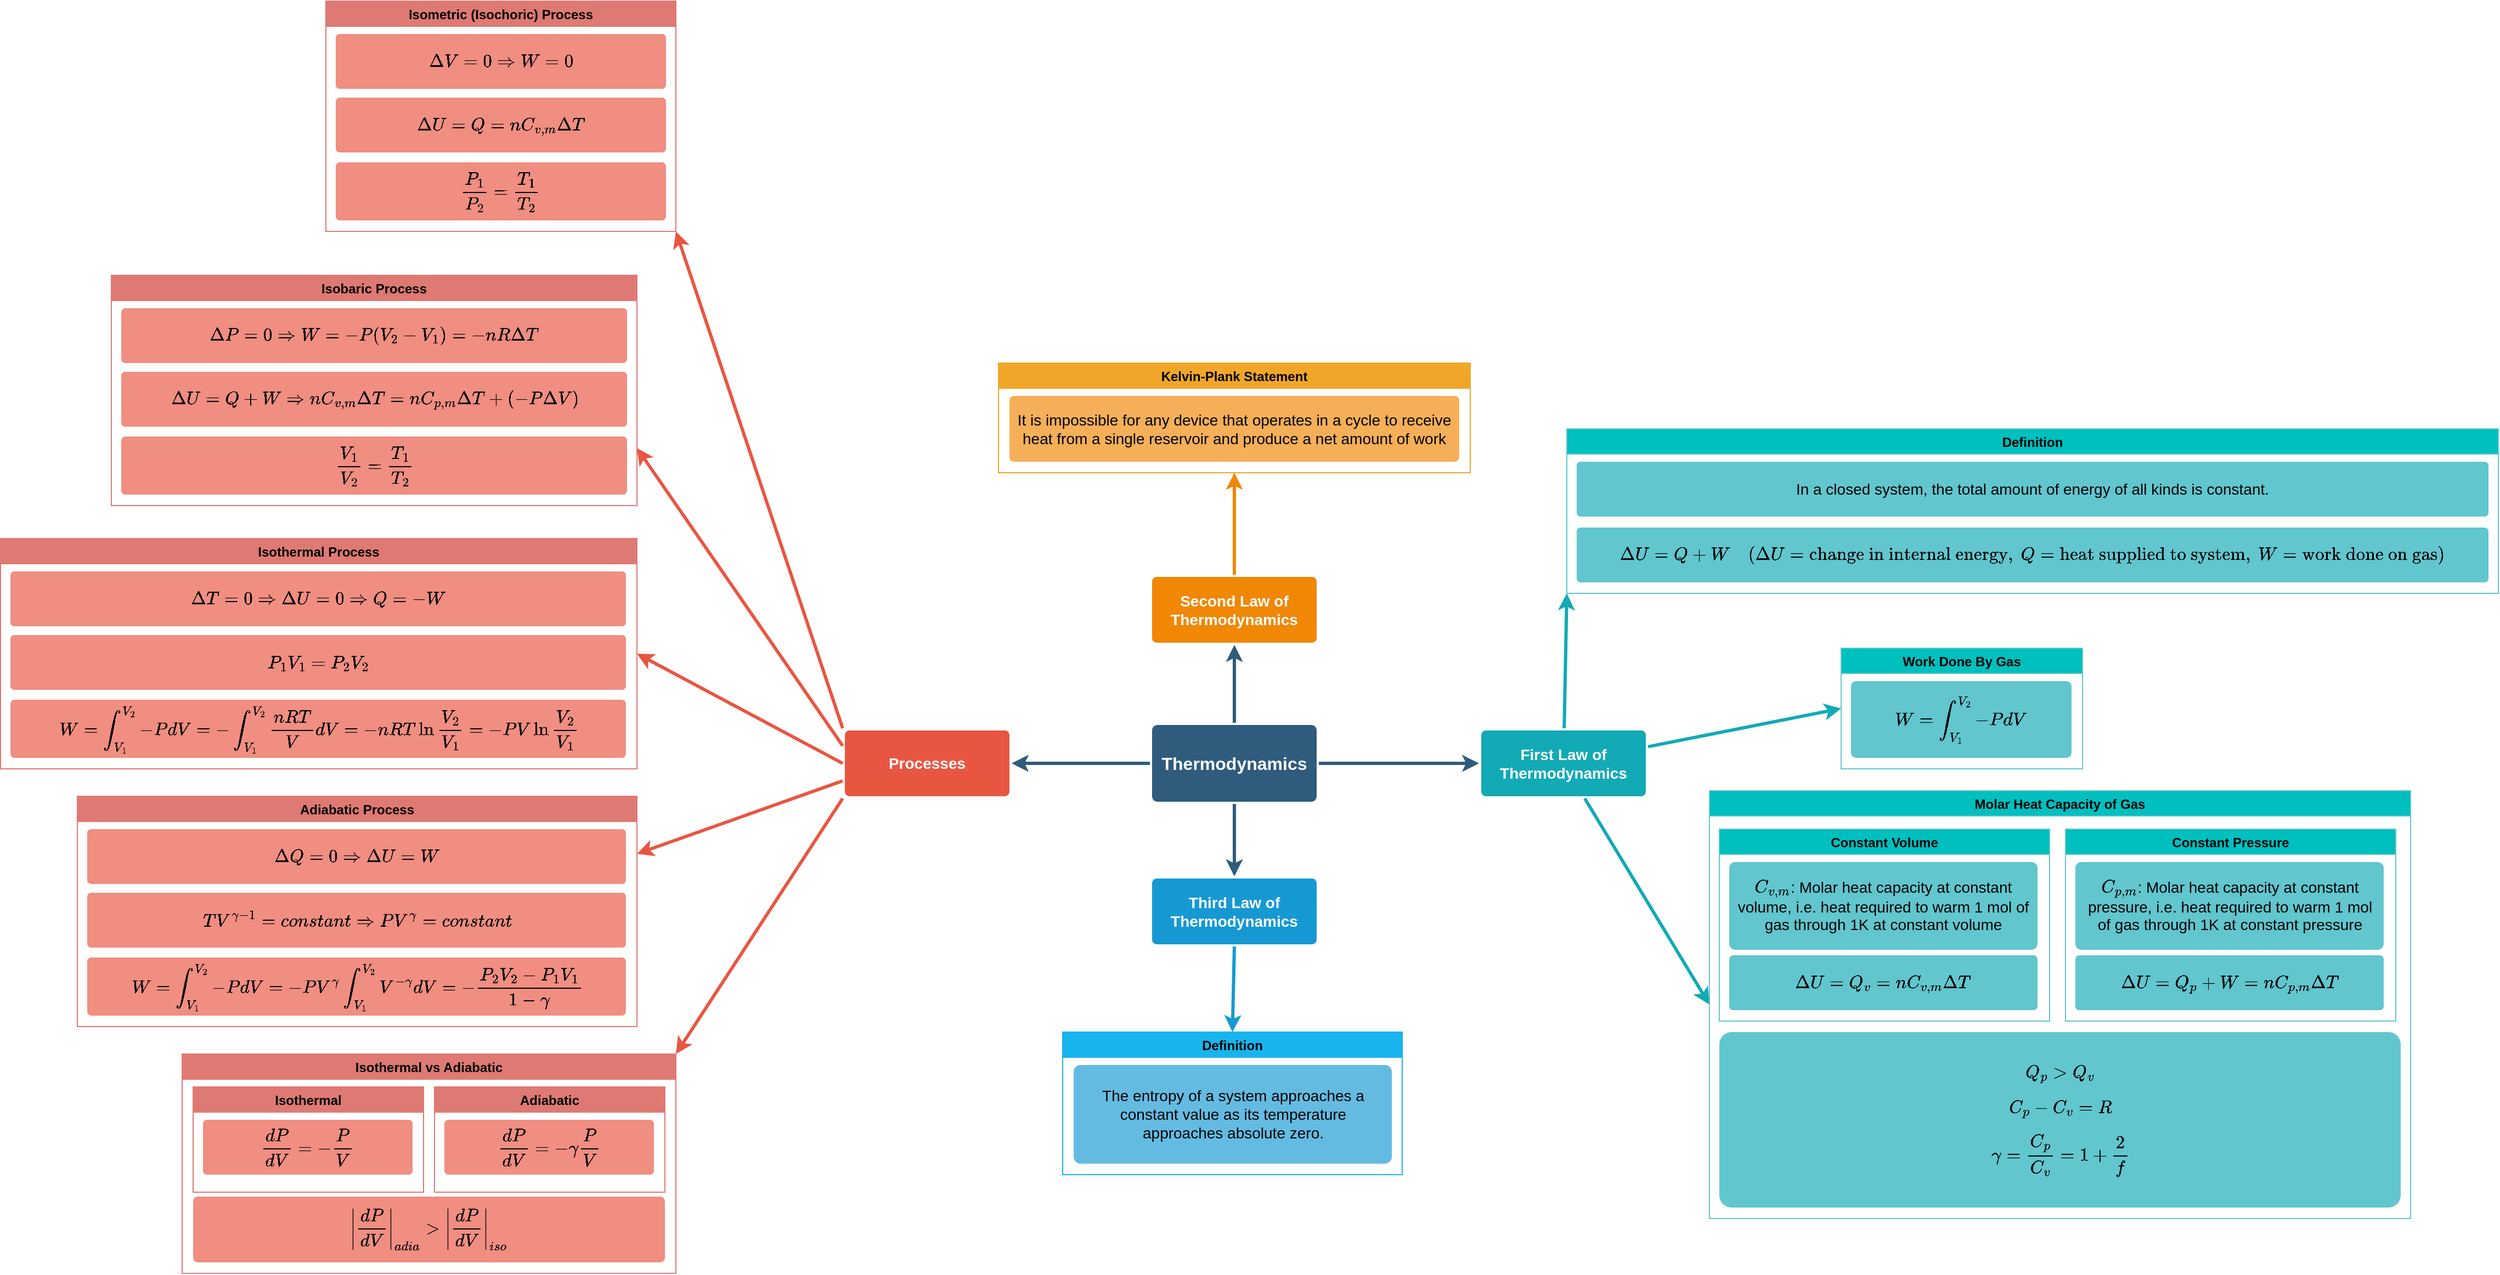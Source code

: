 <mxfile>
    <diagram id="y0169RmewVjI8FdbrE21" name="Page-1">
        <mxGraphModel dx="3440" dy="2306" grid="1" gridSize="10" guides="1" tooltips="1" connect="1" arrows="1" fold="1" page="1" pageScale="1" pageWidth="1169" pageHeight="827" math="1" shadow="0">
            <root>
                <mxCell id="0"/>
                <mxCell id="1" parent="0"/>
                <mxCell id="2" value="" style="edgeStyle=none;rounded=0;jumpStyle=none;html=1;shadow=0;labelBackgroundColor=none;startArrow=none;startFill=0;endArrow=classic;endFill=1;jettySize=auto;orthogonalLoop=1;strokeColor=#2F5B7C;strokeWidth=3;fontFamily=Helvetica;fontSize=16;fontColor=#23445D;spacing=5;" parent="1" source="6" target="21" edge="1">
                    <mxGeometry relative="1" as="geometry"/>
                </mxCell>
                <mxCell id="3" value="" style="edgeStyle=none;rounded=0;jumpStyle=none;html=1;shadow=0;labelBackgroundColor=none;startArrow=none;startFill=0;endArrow=classic;endFill=1;jettySize=auto;orthogonalLoop=1;strokeColor=#2F5B7C;strokeWidth=3;fontFamily=Helvetica;fontSize=16;fontColor=#23445D;spacing=5;" parent="1" source="6" target="28" edge="1">
                    <mxGeometry relative="1" as="geometry"/>
                </mxCell>
                <mxCell id="5" value="" style="edgeStyle=none;rounded=0;jumpStyle=none;html=1;shadow=0;labelBackgroundColor=none;startArrow=none;startFill=0;endArrow=classic;endFill=1;jettySize=auto;orthogonalLoop=1;strokeColor=#2F5B7C;strokeWidth=3;fontFamily=Helvetica;fontSize=16;fontColor=#23445D;spacing=5;" parent="1" source="6" target="10" edge="1">
                    <mxGeometry relative="1" as="geometry"/>
                </mxCell>
                <mxCell id="6" value="Thermodynamics" style="rounded=1;whiteSpace=wrap;html=1;shadow=0;labelBackgroundColor=none;strokeColor=none;strokeWidth=3;fillColor=#2F5B7C;fontFamily=Helvetica;fontSize=16;fontColor=#FFFFFF;align=center;fontStyle=1;spacing=5;arcSize=7;perimeterSpacing=2;" parent="1" vertex="1">
                    <mxGeometry x="1082" y="860" width="150" height="70" as="geometry"/>
                </mxCell>
                <mxCell id="7" value="" style="edgeStyle=none;rounded=1;jumpStyle=none;html=1;shadow=0;labelBackgroundColor=none;startArrow=none;startFill=0;jettySize=auto;orthogonalLoop=1;strokeColor=#E85642;strokeWidth=3;fontFamily=Helvetica;fontSize=14;fontColor=#FFFFFF;spacing=5;fontStyle=1;fillColor=#b0e3e6;entryX=1;entryY=1;entryDx=0;entryDy=0;exitX=0;exitY=0;exitDx=0;exitDy=0;" parent="1" source="10" target="56" edge="1">
                    <mxGeometry relative="1" as="geometry">
                        <mxPoint x="763.641" y="796" as="targetPoint"/>
                    </mxGeometry>
                </mxCell>
                <mxCell id="8" value="" style="edgeStyle=none;rounded=1;jumpStyle=none;html=1;shadow=0;labelBackgroundColor=none;startArrow=none;startFill=0;jettySize=auto;orthogonalLoop=1;strokeColor=#E85642;strokeWidth=3;fontFamily=Helvetica;fontSize=14;fontColor=#FFFFFF;spacing=5;fontStyle=1;fillColor=#b0e3e6;entryX=1;entryY=0.5;entryDx=0;entryDy=0;exitX=0;exitY=0.5;exitDx=0;exitDy=0;" parent="1" source="10" target="105" edge="1">
                    <mxGeometry relative="1" as="geometry">
                        <mxPoint x="600" y="925" as="targetPoint"/>
                    </mxGeometry>
                </mxCell>
                <mxCell id="9" value="" style="edgeStyle=none;rounded=1;jumpStyle=none;html=1;shadow=0;labelBackgroundColor=none;startArrow=none;startFill=0;jettySize=auto;orthogonalLoop=1;strokeColor=#E85642;strokeWidth=3;fontFamily=Helvetica;fontSize=14;fontColor=#FFFFFF;spacing=5;fontStyle=1;fillColor=#b0e3e6;entryX=1;entryY=0.25;entryDx=0;entryDy=0;exitX=0;exitY=0.75;exitDx=0;exitDy=0;" parent="1" source="10" target="109" edge="1">
                    <mxGeometry relative="1" as="geometry">
                        <mxPoint x="620" y="1105" as="targetPoint"/>
                    </mxGeometry>
                </mxCell>
                <mxCell id="10" value="Processes" style="rounded=1;whiteSpace=wrap;html=1;shadow=0;labelBackgroundColor=none;strokeColor=none;strokeWidth=3;fillColor=#e85642;fontFamily=Helvetica;fontSize=14;fontColor=#FFFFFF;align=center;spacing=5;fontStyle=1;arcSize=7;perimeterSpacing=2;" parent="1" vertex="1">
                    <mxGeometry x="802" y="865" width="150" height="60" as="geometry"/>
                </mxCell>
                <mxCell id="21" value="Second Law of Thermodynamics" style="rounded=1;whiteSpace=wrap;html=1;shadow=0;labelBackgroundColor=none;strokeColor=none;strokeWidth=3;fillColor=#F08705;fontFamily=Helvetica;fontSize=14;fontColor=#FFFFFF;align=center;spacing=5;fontStyle=1;arcSize=7;perimeterSpacing=2;" parent="1" vertex="1">
                    <mxGeometry x="1082" y="725" width="150" height="60" as="geometry"/>
                </mxCell>
                <mxCell id="27" value="" style="edgeStyle=none;rounded=0;jumpStyle=none;html=1;shadow=0;labelBackgroundColor=none;startArrow=none;startFill=0;endArrow=classic;endFill=1;jettySize=auto;orthogonalLoop=1;strokeColor=#F08705;strokeWidth=3;fontFamily=Helvetica;fontSize=14;fontColor=#FFFFFF;spacing=5;entryX=0.5;entryY=1;entryDx=0;entryDy=0;" parent="1" source="21" target="93" edge="1">
                    <mxGeometry relative="1" as="geometry">
                        <mxPoint x="1028.111" y="652" as="targetPoint"/>
                    </mxGeometry>
                </mxCell>
                <mxCell id="28" value="First Law of Thermodynamics" style="rounded=1;whiteSpace=wrap;html=1;shadow=0;labelBackgroundColor=none;strokeColor=none;strokeWidth=3;fillColor=#12aab5;fontFamily=Helvetica;fontSize=14;fontColor=#FFFFFF;align=center;spacing=5;fontStyle=1;arcSize=7;perimeterSpacing=2;" parent="1" vertex="1">
                    <mxGeometry x="1382" y="865" width="150" height="60" as="geometry"/>
                </mxCell>
                <mxCell id="30" value="" style="edgeStyle=none;rounded=1;jumpStyle=none;html=1;shadow=0;labelBackgroundColor=none;startArrow=none;startFill=0;jettySize=auto;orthogonalLoop=1;strokeColor=#12AAB5;strokeWidth=3;fontFamily=Helvetica;fontSize=14;fontColor=#FFFFFF;spacing=5;fontStyle=1;fillColor=#b0e3e6;entryX=0;entryY=0.5;entryDx=0;entryDy=0;" parent="1" source="28" target="81" edge="1">
                    <mxGeometry relative="1" as="geometry">
                        <mxPoint x="1518.583" y="1002" as="targetPoint"/>
                    </mxGeometry>
                </mxCell>
                <mxCell id="34" value="" style="edgeStyle=none;rounded=1;jumpStyle=none;html=1;shadow=0;labelBackgroundColor=none;startArrow=none;startFill=0;jettySize=auto;orthogonalLoop=1;strokeColor=#12AAB5;strokeWidth=3;fontFamily=Helvetica;fontSize=14;fontColor=#FFFFFF;spacing=5;fontStyle=1;fillColor=#b0e3e6;entryX=0;entryY=0.5;entryDx=0;entryDy=0;" parent="1" source="28" target="41" edge="1">
                    <mxGeometry relative="1" as="geometry">
                        <mxPoint x="1590" y="856.367" as="targetPoint"/>
                    </mxGeometry>
                </mxCell>
                <mxCell id="36" value="" style="edgeStyle=none;rounded=1;jumpStyle=none;html=1;shadow=0;labelBackgroundColor=none;startArrow=none;startFill=0;jettySize=auto;orthogonalLoop=1;strokeColor=#12AAB5;strokeWidth=3;fontFamily=Helvetica;fontSize=14;fontColor=#FFFFFF;spacing=5;fontStyle=1;fillColor=#b0e3e6;entryX=0;entryY=1;entryDx=0;entryDy=0;" parent="1" source="28" target="37" edge="1">
                    <mxGeometry relative="1" as="geometry">
                        <mxPoint x="1518.844" y="786" as="targetPoint"/>
                    </mxGeometry>
                </mxCell>
                <mxCell id="41" value="Work Done By Gas" style="swimlane;gradientColor=none;strokeColor=#61C6CE;startSize=23;fillColor=#00BFBF;fontColor=#000000;" parent="1" vertex="1">
                    <mxGeometry x="1710" y="790" width="220" height="110" as="geometry"/>
                </mxCell>
                <mxCell id="42" value="\[W=\int_{V_1}^{V_2}-PdV\]" style="rounded=1;whiteSpace=wrap;html=1;shadow=0;labelBackgroundColor=none;strokeColor=none;strokeWidth=3;fillColor=#61c6ce;fontFamily=Helvetica;fontSize=14;align=center;spacing=5;fontStyle=0;arcSize=7;perimeterSpacing=2;fontColor=#000000;" parent="41" vertex="1">
                    <mxGeometry x="9" y="30" width="201" height="70" as="geometry"/>
                </mxCell>
                <mxCell id="56" value="Isometric (Isochoric) Process" style="swimlane;gradientColor=none;startSize=23;fontColor=#000000;fillColor=#DE7A73;strokeColor=#DE7A73;" parent="1" vertex="1">
                    <mxGeometry x="329" y="200" width="319" height="210" as="geometry"/>
                </mxCell>
                <mxCell id="57" value="\[\Delta V=0 \Rightarrow W=0\]" style="rounded=1;whiteSpace=wrap;html=1;shadow=0;labelBackgroundColor=none;strokeColor=none;strokeWidth=3;fontFamily=Helvetica;fontSize=14;align=center;spacing=5;fontStyle=0;arcSize=7;perimeterSpacing=2;fontColor=#000000;fillColor=#f08e81;" parent="56" vertex="1">
                    <mxGeometry x="9" y="30" width="301" height="50" as="geometry"/>
                </mxCell>
                <mxCell id="58" value="\[\Delta U=Q=nC_{v,m}\Delta T\]" style="rounded=1;whiteSpace=wrap;html=1;shadow=0;labelBackgroundColor=none;strokeColor=none;strokeWidth=3;fontFamily=Helvetica;fontSize=14;align=center;spacing=5;fontStyle=0;arcSize=7;perimeterSpacing=2;fontColor=#000000;fillColor=#f08e81;" parent="56" vertex="1">
                    <mxGeometry x="9" y="88" width="301" height="50" as="geometry"/>
                </mxCell>
                <mxCell id="100" value="\[\frac{P_1}{P_2}=\frac{T_1}{T_2}\]" style="rounded=1;whiteSpace=wrap;html=1;shadow=0;labelBackgroundColor=none;strokeColor=none;strokeWidth=3;fontFamily=Helvetica;fontSize=14;align=center;spacing=5;fontStyle=0;arcSize=7;perimeterSpacing=2;fontColor=#000000;fillColor=#f08e81;" vertex="1" parent="56">
                    <mxGeometry x="9" y="147" width="301" height="53" as="geometry"/>
                </mxCell>
                <mxCell id="81" value="Molar Heat Capacity of Gas" style="swimlane;gradientColor=none;strokeColor=#61C6CE;startSize=23;fillColor=#00BFBF;fontColor=#000000;" parent="1" vertex="1">
                    <mxGeometry x="1590" y="920" width="639" height="390" as="geometry"/>
                </mxCell>
                <mxCell id="47" value="Constant Volume" style="swimlane;gradientColor=none;strokeColor=#61C6CE;startSize=23;fillColor=#00BFBF;fontColor=#000000;" parent="81" vertex="1">
                    <mxGeometry x="9" y="35" width="301" height="175" as="geometry"/>
                </mxCell>
                <mxCell id="48" value="\(C_{v, m}\): Molar heat capacity at constant volume, i.e. heat required to warm 1 mol of gas through 1K at constant volume" style="rounded=1;whiteSpace=wrap;html=1;shadow=0;labelBackgroundColor=none;strokeColor=none;strokeWidth=3;fillColor=#61c6ce;fontFamily=Helvetica;fontSize=14;align=center;spacing=5;fontStyle=0;arcSize=7;perimeterSpacing=2;fontColor=#000000;" parent="47" vertex="1">
                    <mxGeometry x="9" y="30" width="281" height="80" as="geometry"/>
                </mxCell>
                <mxCell id="49" value="\[\Delta U=Q_v=nC_{v,m}\Delta T\]" style="rounded=1;whiteSpace=wrap;html=1;shadow=0;labelBackgroundColor=none;strokeColor=none;strokeWidth=3;fillColor=#61c6ce;fontFamily=Helvetica;fontSize=14;align=center;spacing=5;fontStyle=0;arcSize=7;perimeterSpacing=2;fontColor=#000000;" parent="47" vertex="1">
                    <mxGeometry x="9" y="115" width="281" height="50" as="geometry"/>
                </mxCell>
                <mxCell id="96" value="Constant Pressure" style="swimlane;gradientColor=none;strokeColor=#61C6CE;startSize=23;fillColor=#00BFBF;fontColor=#000000;" vertex="1" parent="81">
                    <mxGeometry x="324.5" y="35" width="301" height="175" as="geometry"/>
                </mxCell>
                <mxCell id="97" value="\(C_{p, m}\): Molar heat capacity at constant pressure, i.e. heat required to warm 1 mol of gas through 1K at constant pressure" style="rounded=1;whiteSpace=wrap;html=1;shadow=0;labelBackgroundColor=none;strokeColor=none;strokeWidth=3;fillColor=#61c6ce;fontFamily=Helvetica;fontSize=14;align=center;spacing=5;fontStyle=0;arcSize=7;perimeterSpacing=2;fontColor=#000000;" vertex="1" parent="96">
                    <mxGeometry x="9" y="30" width="281" height="80" as="geometry"/>
                </mxCell>
                <mxCell id="98" value="\[\Delta U=Q_p+W=nC_{p,m}\Delta T\]" style="rounded=1;whiteSpace=wrap;html=1;shadow=0;labelBackgroundColor=none;strokeColor=none;strokeWidth=3;fillColor=#61c6ce;fontFamily=Helvetica;fontSize=14;align=center;spacing=5;fontStyle=0;arcSize=7;perimeterSpacing=2;fontColor=#000000;" vertex="1" parent="96">
                    <mxGeometry x="9" y="115" width="281" height="50" as="geometry"/>
                </mxCell>
                <mxCell id="99" value="\[Q_p&amp;gt;Q_v\] \[C_p-C_v=R\] \[\gamma=\frac{C_p}{C_v}=1+\frac{2}{f}\]" style="rounded=1;whiteSpace=wrap;html=1;shadow=0;labelBackgroundColor=none;strokeColor=none;strokeWidth=3;fillColor=#61c6ce;fontFamily=Helvetica;fontSize=14;align=center;spacing=5;fontStyle=0;arcSize=7;perimeterSpacing=2;fontColor=#000000;" vertex="1" parent="81">
                    <mxGeometry x="9" y="220" width="621" height="160" as="geometry"/>
                </mxCell>
                <mxCell id="86" value="" style="edgeStyle=none;rounded=1;jumpStyle=none;html=1;shadow=0;labelBackgroundColor=none;startArrow=none;startFill=0;jettySize=auto;orthogonalLoop=1;strokeColor=#E85642;strokeWidth=3;fontFamily=Helvetica;fontSize=14;fontColor=#FFFFFF;spacing=5;fontStyle=1;fillColor=#b0e3e6;exitX=0;exitY=0.25;exitDx=0;exitDy=0;entryX=1;entryY=0.75;entryDx=0;entryDy=0;" parent="1" source="10" target="101" edge="1">
                    <mxGeometry relative="1" as="geometry">
                        <mxPoint x="850.359" y="873" as="sourcePoint"/>
                        <mxPoint x="559" y="763" as="targetPoint"/>
                    </mxGeometry>
                </mxCell>
                <mxCell id="93" value="Kelvin-Plank Statement" style="swimlane;gradientColor=none;startSize=23;fontColor=#000000;fillColor=#F0A729;strokeColor=#F0A729;" parent="1" vertex="1">
                    <mxGeometry x="942" y="530" width="430" height="100" as="geometry"/>
                </mxCell>
                <mxCell id="125" value="&lt;span class=&quot;ILfuVd&quot;&gt;It is impossible for any device that operates in a cycle to receive heat from a single reservoir and produce a net amount of work&lt;/span&gt;" style="rounded=1;whiteSpace=wrap;html=1;shadow=0;labelBackgroundColor=none;strokeColor=none;strokeWidth=3;fontFamily=Helvetica;fontSize=14;align=center;spacing=5;fontStyle=0;arcSize=7;perimeterSpacing=2;fontColor=#000000;fillColor=#f5af58;" vertex="1" parent="93">
                    <mxGeometry x="10" y="30" width="410" height="60" as="geometry"/>
                </mxCell>
                <mxCell id="101" value="Isobaric Process" style="swimlane;gradientColor=none;startSize=23;fontColor=#000000;fillColor=#DE7A73;strokeColor=#DE7A73;" vertex="1" parent="1">
                    <mxGeometry x="133.5" y="450" width="479" height="210" as="geometry"/>
                </mxCell>
                <mxCell id="102" value="\[\Delta P=0 \Rightarrow W=-P(V_2-V_1)=-nR\Delta T\]" style="rounded=1;whiteSpace=wrap;html=1;shadow=0;labelBackgroundColor=none;strokeColor=none;strokeWidth=3;fontFamily=Helvetica;fontSize=14;align=center;spacing=5;fontStyle=0;arcSize=7;perimeterSpacing=2;fontColor=#000000;fillColor=#f08e81;" vertex="1" parent="101">
                    <mxGeometry x="9" y="30" width="461" height="50" as="geometry"/>
                </mxCell>
                <mxCell id="103" value="\[\Delta U=Q+W\Rightarrow nC_{v,m}\Delta T=nC_{p,m}\Delta T+(-P\Delta V)\]" style="rounded=1;whiteSpace=wrap;html=1;shadow=0;labelBackgroundColor=none;strokeColor=none;strokeWidth=3;fontFamily=Helvetica;fontSize=14;align=center;spacing=5;fontStyle=0;arcSize=7;perimeterSpacing=2;fontColor=#000000;fillColor=#f08e81;" vertex="1" parent="101">
                    <mxGeometry x="9" y="88" width="461" height="50" as="geometry"/>
                </mxCell>
                <mxCell id="104" value="\[\frac{V_1}{V_2}=\frac{T_1}{T_2}\]" style="rounded=1;whiteSpace=wrap;html=1;shadow=0;labelBackgroundColor=none;strokeColor=none;strokeWidth=3;fontFamily=Helvetica;fontSize=14;align=center;spacing=5;fontStyle=0;arcSize=7;perimeterSpacing=2;fontColor=#000000;fillColor=#f08e81;" vertex="1" parent="101">
                    <mxGeometry x="9" y="147" width="461" height="53" as="geometry"/>
                </mxCell>
                <mxCell id="105" value="Isothermal Process" style="swimlane;gradientColor=none;startSize=23;fontColor=#000000;fillColor=#DE7A73;strokeColor=#DE7A73;" vertex="1" parent="1">
                    <mxGeometry x="32.5" y="690" width="580" height="210" as="geometry"/>
                </mxCell>
                <mxCell id="106" value="\[\Delta T=0 \Rightarrow \Delta U=0 \Rightarrow Q=-W\]" style="rounded=1;whiteSpace=wrap;html=1;shadow=0;labelBackgroundColor=none;strokeColor=none;strokeWidth=3;fontFamily=Helvetica;fontSize=14;align=center;spacing=5;fontStyle=0;arcSize=7;perimeterSpacing=2;fontColor=#000000;fillColor=#f08e81;" vertex="1" parent="105">
                    <mxGeometry x="9" y="30" width="561" height="50" as="geometry"/>
                </mxCell>
                <mxCell id="107" value="\[P_1V_1=P_2V_2\]" style="rounded=1;whiteSpace=wrap;html=1;shadow=0;labelBackgroundColor=none;strokeColor=none;strokeWidth=3;fontFamily=Helvetica;fontSize=14;align=center;spacing=5;fontStyle=0;arcSize=7;perimeterSpacing=2;fontColor=#000000;fillColor=#f08e81;" vertex="1" parent="105">
                    <mxGeometry x="9" y="88" width="561" height="50" as="geometry"/>
                </mxCell>
                <mxCell id="108" value="\[W=\int_{V_1}^{V_2}-PdV=-\int_{V_1}^{V_2}\frac{nRT}{V}dV=-nRT\ln\frac{V_2}{V_1}=-PV\ln\frac{V_2}{V_1}\]" style="rounded=1;whiteSpace=wrap;html=1;shadow=0;labelBackgroundColor=none;strokeColor=none;strokeWidth=3;fontFamily=Helvetica;fontSize=14;align=center;spacing=5;fontStyle=0;arcSize=7;perimeterSpacing=2;fontColor=#000000;fillColor=#f08e81;" vertex="1" parent="105">
                    <mxGeometry x="9" y="147" width="561" height="53" as="geometry"/>
                </mxCell>
                <mxCell id="109" value="Adiabatic Process" style="swimlane;gradientColor=none;startSize=23;fontColor=#000000;fillColor=#DE7A73;strokeColor=#DE7A73;" vertex="1" parent="1">
                    <mxGeometry x="102.5" y="925" width="510" height="210" as="geometry"/>
                </mxCell>
                <mxCell id="110" value="\[\Delta Q=0 \Rightarrow \Delta U=W\]" style="rounded=1;whiteSpace=wrap;html=1;shadow=0;labelBackgroundColor=none;strokeColor=none;strokeWidth=3;fontFamily=Helvetica;fontSize=14;align=center;spacing=5;fontStyle=0;arcSize=7;perimeterSpacing=2;fontColor=#000000;fillColor=#f08e81;" vertex="1" parent="109">
                    <mxGeometry x="9" y="30" width="491" height="50" as="geometry"/>
                </mxCell>
                <mxCell id="111" value="\[TV^{\gamma -1}=constant \Rightarrow PV^\gamma=constant\]" style="rounded=1;whiteSpace=wrap;html=1;shadow=0;labelBackgroundColor=none;strokeColor=none;strokeWidth=3;fontFamily=Helvetica;fontSize=14;align=center;spacing=5;fontStyle=0;arcSize=7;perimeterSpacing=2;fontColor=#000000;fillColor=#f08e81;" vertex="1" parent="109">
                    <mxGeometry x="9" y="88" width="491" height="50" as="geometry"/>
                </mxCell>
                <mxCell id="112" value="\[W=\int_{V_1}^{V_2}-PdV=-PV^\gamma\int_{V_1}^{V_2}V^{-\gamma}dV=-\frac{P_2V_2-P_1V_1}{1-\gamma}\]" style="rounded=1;whiteSpace=wrap;html=1;shadow=0;labelBackgroundColor=none;strokeColor=none;strokeWidth=3;fontFamily=Helvetica;fontSize=14;align=center;spacing=5;fontStyle=0;arcSize=7;perimeterSpacing=2;fontColor=#000000;fillColor=#f08e81;" vertex="1" parent="109">
                    <mxGeometry x="9" y="147" width="491" height="53" as="geometry"/>
                </mxCell>
                <mxCell id="113" value="Isothermal vs Adiabatic" style="swimlane;gradientColor=none;startSize=23;fontColor=#000000;fillColor=#DE7A73;strokeColor=#DE7A73;" vertex="1" parent="1">
                    <mxGeometry x="198" y="1160" width="450" height="200" as="geometry"/>
                </mxCell>
                <mxCell id="114" value="\[\left|{\frac{dP}{dV}}\right|_{adia}&amp;gt;\left|{\frac{dP}{dV}}\right|_{iso}\]" style="rounded=1;whiteSpace=wrap;html=1;shadow=0;labelBackgroundColor=none;strokeColor=none;strokeWidth=3;fontFamily=Helvetica;fontSize=14;align=center;spacing=5;fontStyle=0;arcSize=7;perimeterSpacing=2;fontColor=#000000;fillColor=#f08e81;" vertex="1" parent="113">
                    <mxGeometry x="10" y="130" width="430" height="60" as="geometry"/>
                </mxCell>
                <mxCell id="117" value="Isothermal" style="swimlane;gradientColor=none;startSize=23;fontColor=#000000;fillColor=#DE7A73;strokeColor=#DE7A73;" vertex="1" parent="113">
                    <mxGeometry x="10" y="30" width="210" height="96" as="geometry"/>
                </mxCell>
                <mxCell id="118" value="\[\frac{dP}{dV}=-\frac{P}{V}\]" style="rounded=1;whiteSpace=wrap;html=1;shadow=0;labelBackgroundColor=none;strokeColor=none;strokeWidth=3;fontFamily=Helvetica;fontSize=14;align=center;spacing=5;fontStyle=0;arcSize=7;perimeterSpacing=2;fontColor=#000000;fillColor=#f08e81;" vertex="1" parent="117">
                    <mxGeometry x="9" y="30" width="191" height="50" as="geometry"/>
                </mxCell>
                <mxCell id="121" value="Adiabatic" style="swimlane;gradientColor=none;startSize=23;fontColor=#000000;fillColor=#DE7A73;strokeColor=#DE7A73;" vertex="1" parent="113">
                    <mxGeometry x="230" y="30" width="210" height="96" as="geometry"/>
                </mxCell>
                <mxCell id="122" value="\[\frac{dP}{dV}=-\gamma\frac{P}{V}\]" style="rounded=1;whiteSpace=wrap;html=1;shadow=0;labelBackgroundColor=none;strokeColor=none;strokeWidth=3;fontFamily=Helvetica;fontSize=14;align=center;spacing=5;fontStyle=0;arcSize=7;perimeterSpacing=2;fontColor=#000000;fillColor=#f08e81;" vertex="1" parent="121">
                    <mxGeometry x="9" y="30" width="191" height="50" as="geometry"/>
                </mxCell>
                <mxCell id="123" value="" style="edgeStyle=none;rounded=1;jumpStyle=none;html=1;shadow=0;labelBackgroundColor=none;startArrow=none;startFill=0;jettySize=auto;orthogonalLoop=1;strokeColor=#E85642;strokeWidth=3;fontFamily=Helvetica;fontSize=14;fontColor=#FFFFFF;spacing=5;fontStyle=1;fillColor=#b0e3e6;entryX=1;entryY=0;entryDx=0;entryDy=0;exitX=0;exitY=1;exitDx=0;exitDy=0;" edge="1" parent="1" source="10" target="113">
                    <mxGeometry relative="1" as="geometry">
                        <mxPoint x="619" y="992.5" as="targetPoint"/>
                        <mxPoint x="810" y="950" as="sourcePoint"/>
                    </mxGeometry>
                </mxCell>
                <mxCell id="37" value="Definition" style="swimlane;gradientColor=none;strokeColor=#61C6CE;startSize=23;fillColor=#00BFBF;fontColor=#000000;" parent="1" vertex="1">
                    <mxGeometry x="1460" y="590" width="849" height="150" as="geometry"/>
                </mxCell>
                <mxCell id="38" value="In a closed system, the total amount of energy of all kinds is constant." style="rounded=1;whiteSpace=wrap;html=1;shadow=0;labelBackgroundColor=none;strokeColor=none;strokeWidth=3;fillColor=#61c6ce;fontFamily=Helvetica;fontSize=14;align=center;spacing=5;fontStyle=0;arcSize=7;perimeterSpacing=2;fontColor=#000000;" parent="37" vertex="1">
                    <mxGeometry x="9" y="30" width="831" height="50" as="geometry"/>
                </mxCell>
                <mxCell id="40" value="\[\Delta U=Q+W\quad(\Delta U=\mathrm{change\ in\ internal\ energy},\ Q=\mathrm{heat\ supplied\ to\ system},\ W=\mathrm{work\ done\ on\ gas})\]" style="rounded=1;whiteSpace=wrap;html=1;shadow=0;labelBackgroundColor=none;strokeColor=none;strokeWidth=3;fillColor=#61c6ce;fontFamily=Helvetica;fontSize=14;align=center;spacing=5;fontStyle=0;arcSize=7;perimeterSpacing=2;fontColor=#000000;" parent="37" vertex="1">
                    <mxGeometry x="9" y="90" width="831" height="50" as="geometry"/>
                </mxCell>
                <mxCell id="161" value="Third Law of Thermodynamics" style="rounded=1;whiteSpace=wrap;html=1;shadow=0;labelBackgroundColor=none;strokeColor=none;strokeWidth=3;fillColor=#1699d3;fontFamily=Helvetica;fontSize=14;fontColor=#FFFFFF;align=center;spacing=5;fontStyle=1;arcSize=7;perimeterSpacing=2;" vertex="1" parent="1">
                    <mxGeometry x="1082" y="1000" width="150" height="60" as="geometry"/>
                </mxCell>
                <mxCell id="164" value="" style="edgeStyle=none;rounded=0;jumpStyle=none;html=1;shadow=0;labelBackgroundColor=none;startArrow=none;startFill=0;endArrow=classic;endFill=1;jettySize=auto;orthogonalLoop=1;strokeColor=#2F5B7C;strokeWidth=3;fontFamily=Helvetica;fontSize=16;fontColor=#23445D;spacing=5;exitX=0.5;exitY=1;exitDx=0;exitDy=0;entryX=0.5;entryY=0;entryDx=0;entryDy=0;" edge="1" parent="1" source="6" target="161">
                    <mxGeometry relative="1" as="geometry">
                        <mxPoint x="1280" y="1031" as="sourcePoint"/>
                        <mxPoint x="1280" y="960" as="targetPoint"/>
                    </mxGeometry>
                </mxCell>
                <mxCell id="165" value="Definition" style="swimlane;gradientColor=none;startSize=23;fontColor=#000000;fillColor=#18B4ED;strokeColor=#18B4ED;" vertex="1" parent="1">
                    <mxGeometry x="1000.5" y="1140" width="309.5" height="130" as="geometry"/>
                </mxCell>
                <mxCell id="162" value="The entropy of a system approaches a constant value as its temperature approaches absolute zero." style="rounded=1;whiteSpace=wrap;html=1;shadow=0;labelBackgroundColor=none;strokeColor=none;strokeWidth=3;fillColor=#64bbe2;fontFamily=Helvetica;fontSize=14;align=center;spacing=5;arcSize=7;perimeterSpacing=2;fontColor=#000000;" vertex="1" parent="165">
                    <mxGeometry x="10" y="30" width="290" height="90" as="geometry"/>
                </mxCell>
                <mxCell id="169" value="" style="edgeStyle=none;rounded=0;jumpStyle=none;html=1;shadow=0;labelBackgroundColor=none;startArrow=none;startFill=0;endArrow=classic;endFill=1;jettySize=auto;orthogonalLoop=1;strokeWidth=3;fontFamily=Helvetica;fontSize=16;fontColor=#23445D;spacing=5;exitX=0.5;exitY=1;exitDx=0;exitDy=0;entryX=0.5;entryY=0;entryDx=0;entryDy=0;strokeColor=#1699d3;" edge="1" parent="1" source="161" target="165">
                    <mxGeometry relative="1" as="geometry">
                        <mxPoint x="1160" y="1069" as="sourcePoint"/>
                        <mxPoint x="1160" y="1135" as="targetPoint"/>
                    </mxGeometry>
                </mxCell>
            </root>
        </mxGraphModel>
    </diagram>
</mxfile>